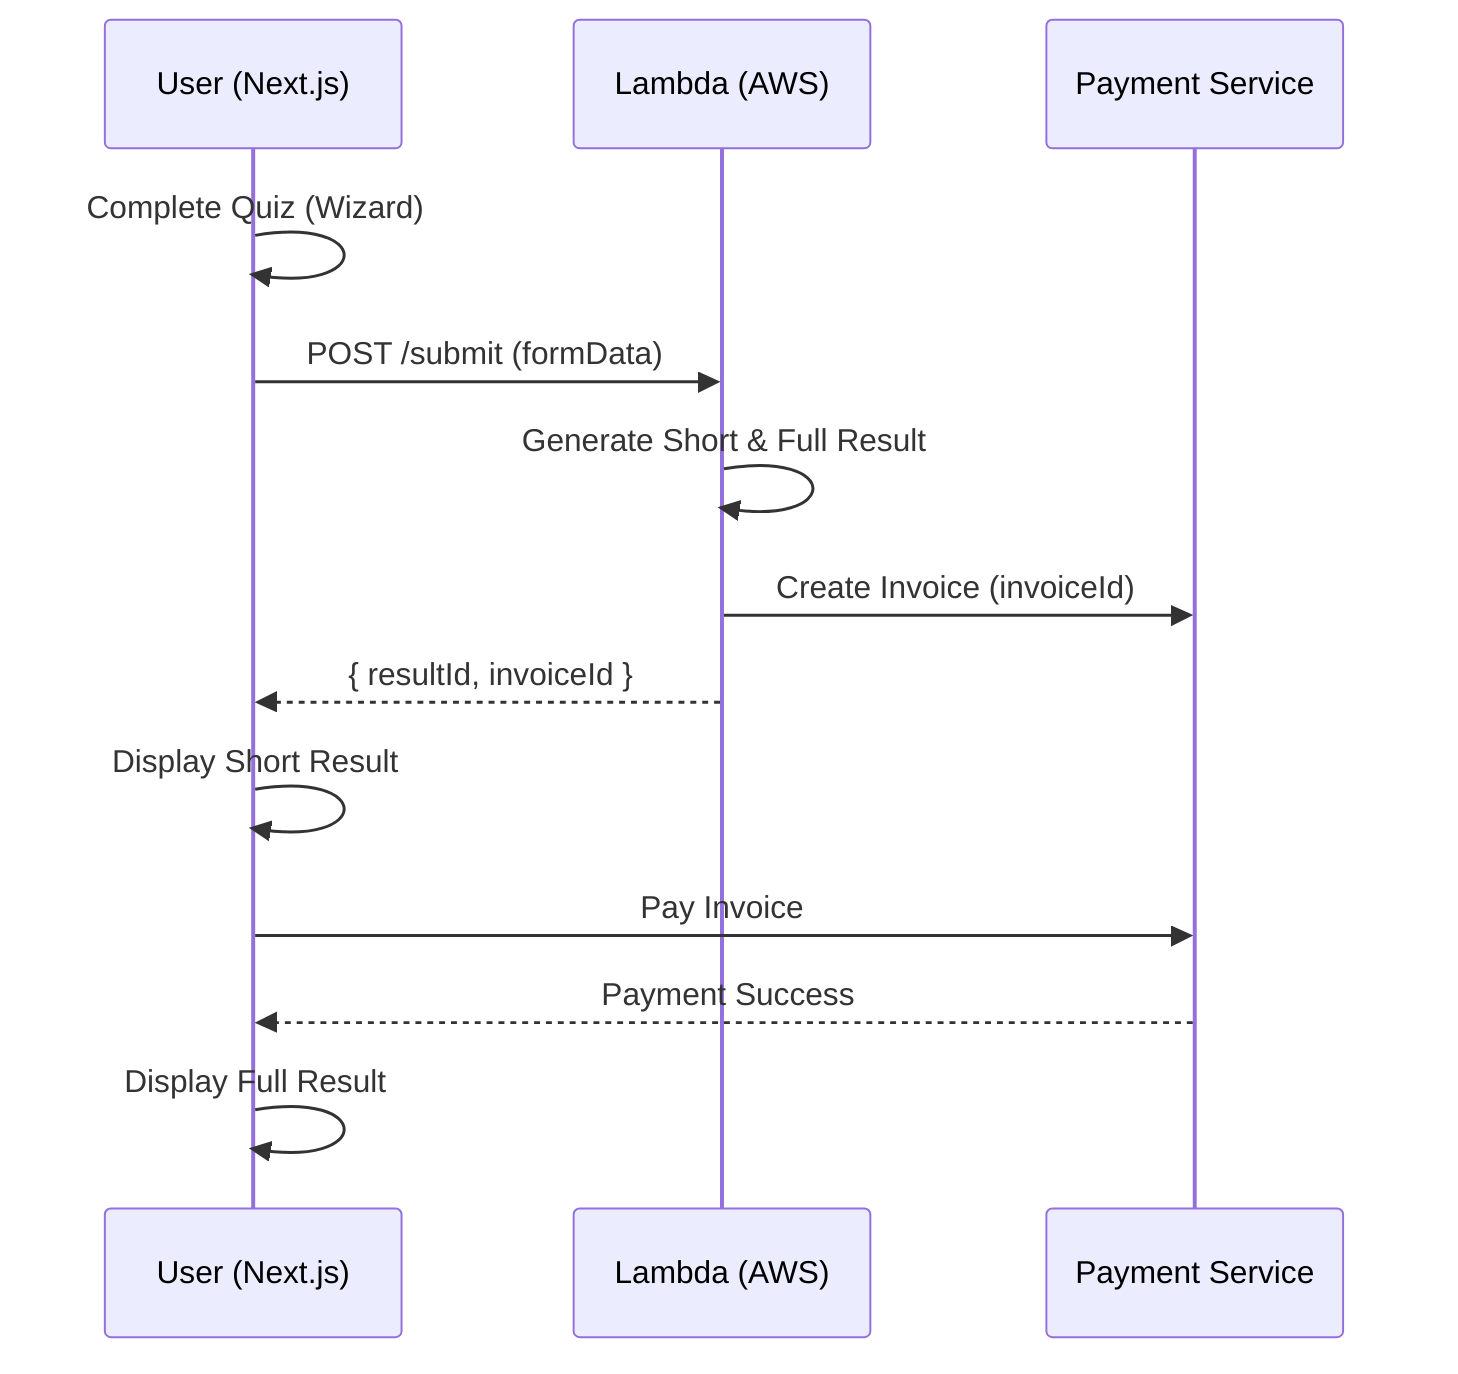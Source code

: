 sequenceDiagram
  participant U as User (Next.js)
  participant L as Lambda (AWS)
  participant P as Payment Service

  U->>U: Complete Quiz (Wizard)
  U->>L: POST /submit (formData)
  L->>L: Generate Short & Full Result
  L->>P: Create Invoice (invoiceId)
  L-->>U: { resultId, invoiceId }
  U->>U: Display Short Result
  U->>P: Pay Invoice
  P-->>U: Payment Success
  U->>U: Display Full Result